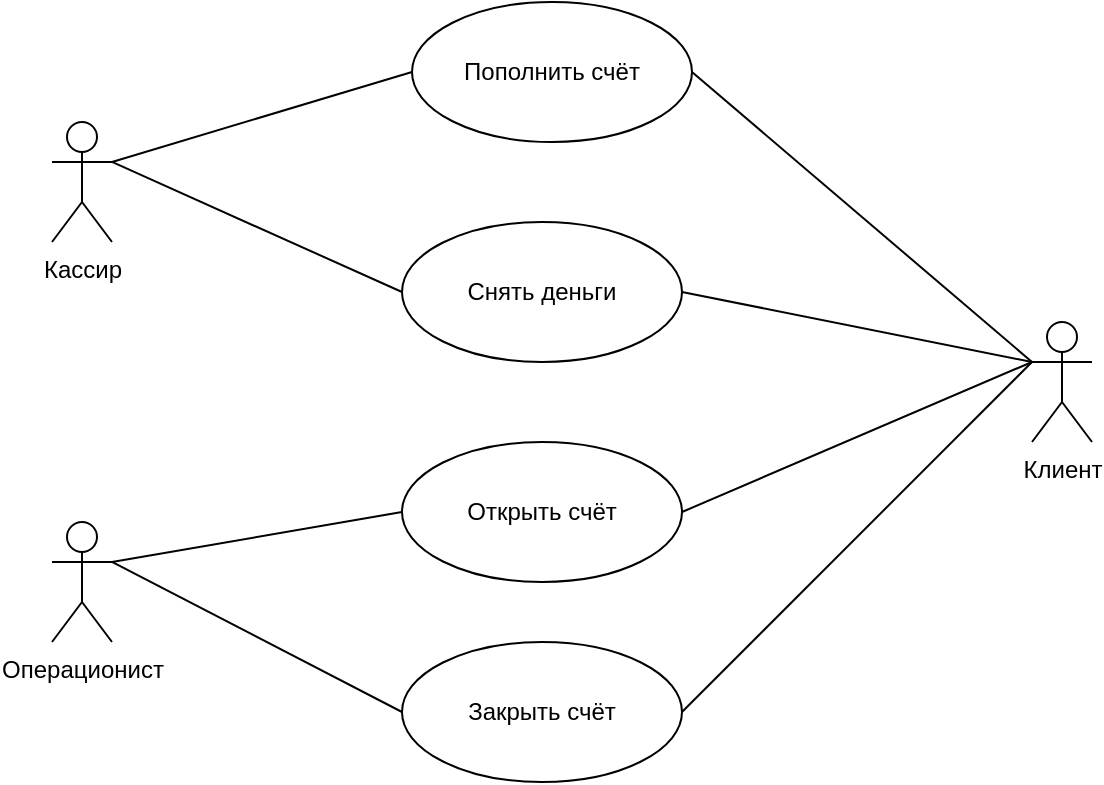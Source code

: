 <mxfile version="26.0.16">
  <diagram name="Page-1" id="hVTRzLv5xATGgHfcvqhf">
    <mxGraphModel dx="1050" dy="557" grid="1" gridSize="10" guides="1" tooltips="1" connect="1" arrows="1" fold="1" page="1" pageScale="1" pageWidth="850" pageHeight="1100" math="0" shadow="0">
      <root>
        <mxCell id="0" />
        <mxCell id="1" parent="0" />
        <mxCell id="eteaN5eLSNdNQVzSHatH-1" value="Клиент" style="shape=umlActor;html=1;verticalLabelPosition=bottom;verticalAlign=top;align=center;" vertex="1" parent="1">
          <mxGeometry x="670" y="250" width="30" height="60" as="geometry" />
        </mxCell>
        <mxCell id="eteaN5eLSNdNQVzSHatH-2" value="Кассир" style="shape=umlActor;html=1;verticalLabelPosition=bottom;verticalAlign=top;align=center;" vertex="1" parent="1">
          <mxGeometry x="180" y="150" width="30" height="60" as="geometry" />
        </mxCell>
        <mxCell id="eteaN5eLSNdNQVzSHatH-3" value="Операционист" style="shape=umlActor;html=1;verticalLabelPosition=bottom;verticalAlign=top;align=center;" vertex="1" parent="1">
          <mxGeometry x="180" y="350" width="30" height="60" as="geometry" />
        </mxCell>
        <mxCell id="eteaN5eLSNdNQVzSHatH-6" value="Открыть счёт" style="ellipse;whiteSpace=wrap;html=1;" vertex="1" parent="1">
          <mxGeometry x="355" y="310" width="140" height="70" as="geometry" />
        </mxCell>
        <mxCell id="eteaN5eLSNdNQVzSHatH-7" value="Снять деньги" style="ellipse;whiteSpace=wrap;html=1;" vertex="1" parent="1">
          <mxGeometry x="355" y="200" width="140" height="70" as="geometry" />
        </mxCell>
        <mxCell id="eteaN5eLSNdNQVzSHatH-8" value="Закрыть счёт" style="ellipse;whiteSpace=wrap;html=1;" vertex="1" parent="1">
          <mxGeometry x="355" y="410" width="140" height="70" as="geometry" />
        </mxCell>
        <mxCell id="eteaN5eLSNdNQVzSHatH-9" value="Пополнить счёт" style="ellipse;whiteSpace=wrap;html=1;" vertex="1" parent="1">
          <mxGeometry x="360" y="90" width="140" height="70" as="geometry" />
        </mxCell>
        <mxCell id="eteaN5eLSNdNQVzSHatH-12" value="" style="edgeStyle=none;html=1;endArrow=none;verticalAlign=bottom;rounded=0;entryX=0;entryY=0.5;entryDx=0;entryDy=0;exitX=1;exitY=0.333;exitDx=0;exitDy=0;exitPerimeter=0;" edge="1" parent="1" source="eteaN5eLSNdNQVzSHatH-2" target="eteaN5eLSNdNQVzSHatH-9">
          <mxGeometry width="160" relative="1" as="geometry">
            <mxPoint x="240" y="180" as="sourcePoint" />
            <mxPoint x="400" y="180" as="targetPoint" />
          </mxGeometry>
        </mxCell>
        <mxCell id="eteaN5eLSNdNQVzSHatH-13" value="" style="edgeStyle=none;html=1;endArrow=none;verticalAlign=bottom;rounded=0;exitX=1;exitY=0.333;exitDx=0;exitDy=0;exitPerimeter=0;entryX=0;entryY=0.5;entryDx=0;entryDy=0;" edge="1" parent="1" source="eteaN5eLSNdNQVzSHatH-2" target="eteaN5eLSNdNQVzSHatH-7">
          <mxGeometry width="160" relative="1" as="geometry">
            <mxPoint x="210" y="180" as="sourcePoint" />
            <mxPoint x="370" y="180" as="targetPoint" />
          </mxGeometry>
        </mxCell>
        <mxCell id="eteaN5eLSNdNQVzSHatH-14" value="" style="edgeStyle=none;html=1;endArrow=none;verticalAlign=bottom;rounded=0;exitX=1;exitY=0.333;exitDx=0;exitDy=0;exitPerimeter=0;entryX=0;entryY=0.5;entryDx=0;entryDy=0;" edge="1" parent="1" source="eteaN5eLSNdNQVzSHatH-3" target="eteaN5eLSNdNQVzSHatH-8">
          <mxGeometry width="160" relative="1" as="geometry">
            <mxPoint x="250" y="390" as="sourcePoint" />
            <mxPoint x="410" y="390" as="targetPoint" />
          </mxGeometry>
        </mxCell>
        <mxCell id="eteaN5eLSNdNQVzSHatH-15" value="" style="edgeStyle=none;html=1;endArrow=none;verticalAlign=bottom;rounded=0;exitX=1;exitY=0.333;exitDx=0;exitDy=0;exitPerimeter=0;entryX=0;entryY=0.5;entryDx=0;entryDy=0;" edge="1" parent="1" source="eteaN5eLSNdNQVzSHatH-3" target="eteaN5eLSNdNQVzSHatH-6">
          <mxGeometry width="160" relative="1" as="geometry">
            <mxPoint x="220" y="330" as="sourcePoint" />
            <mxPoint x="380" y="330" as="targetPoint" />
          </mxGeometry>
        </mxCell>
        <mxCell id="eteaN5eLSNdNQVzSHatH-16" value="" style="edgeStyle=none;html=1;endArrow=none;verticalAlign=bottom;rounded=0;entryX=0;entryY=0.333;entryDx=0;entryDy=0;entryPerimeter=0;exitX=1;exitY=0.5;exitDx=0;exitDy=0;" edge="1" parent="1" source="eteaN5eLSNdNQVzSHatH-9" target="eteaN5eLSNdNQVzSHatH-1">
          <mxGeometry width="160" relative="1" as="geometry">
            <mxPoint x="570" y="130" as="sourcePoint" />
            <mxPoint x="730" y="130" as="targetPoint" />
          </mxGeometry>
        </mxCell>
        <mxCell id="eteaN5eLSNdNQVzSHatH-17" value="" style="edgeStyle=none;html=1;endArrow=none;verticalAlign=bottom;rounded=0;entryX=0;entryY=0.333;entryDx=0;entryDy=0;entryPerimeter=0;exitX=1;exitY=0.5;exitDx=0;exitDy=0;" edge="1" parent="1" source="eteaN5eLSNdNQVzSHatH-7" target="eteaN5eLSNdNQVzSHatH-1">
          <mxGeometry width="160" relative="1" as="geometry">
            <mxPoint x="660" y="180" as="sourcePoint" />
            <mxPoint x="820" y="180" as="targetPoint" />
          </mxGeometry>
        </mxCell>
        <mxCell id="eteaN5eLSNdNQVzSHatH-18" value="" style="edgeStyle=none;html=1;endArrow=none;verticalAlign=bottom;rounded=0;entryX=0;entryY=0.333;entryDx=0;entryDy=0;entryPerimeter=0;exitX=1;exitY=0.5;exitDx=0;exitDy=0;" edge="1" parent="1" source="eteaN5eLSNdNQVzSHatH-6" target="eteaN5eLSNdNQVzSHatH-1">
          <mxGeometry width="160" relative="1" as="geometry">
            <mxPoint x="680" y="200" as="sourcePoint" />
            <mxPoint x="840" y="200" as="targetPoint" />
          </mxGeometry>
        </mxCell>
        <mxCell id="eteaN5eLSNdNQVzSHatH-19" value="" style="edgeStyle=none;html=1;endArrow=none;verticalAlign=bottom;rounded=0;exitX=1;exitY=0.5;exitDx=0;exitDy=0;" edge="1" parent="1" source="eteaN5eLSNdNQVzSHatH-8">
          <mxGeometry width="160" relative="1" as="geometry">
            <mxPoint x="690" y="230" as="sourcePoint" />
            <mxPoint x="670" y="270" as="targetPoint" />
          </mxGeometry>
        </mxCell>
      </root>
    </mxGraphModel>
  </diagram>
</mxfile>
